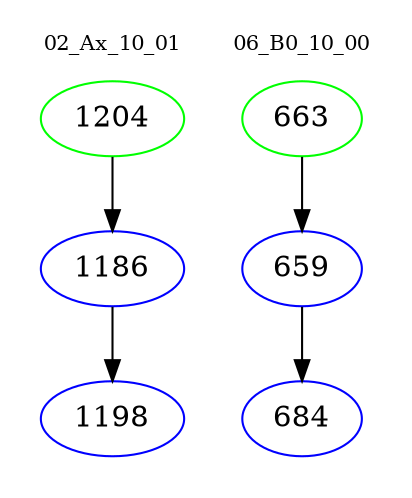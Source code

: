 digraph{
subgraph cluster_0 {
color = white
label = "02_Ax_10_01";
fontsize=10;
T0_1204 [label="1204", color="green"]
T0_1204 -> T0_1186 [color="black"]
T0_1186 [label="1186", color="blue"]
T0_1186 -> T0_1198 [color="black"]
T0_1198 [label="1198", color="blue"]
}
subgraph cluster_1 {
color = white
label = "06_B0_10_00";
fontsize=10;
T1_663 [label="663", color="green"]
T1_663 -> T1_659 [color="black"]
T1_659 [label="659", color="blue"]
T1_659 -> T1_684 [color="black"]
T1_684 [label="684", color="blue"]
}
}
